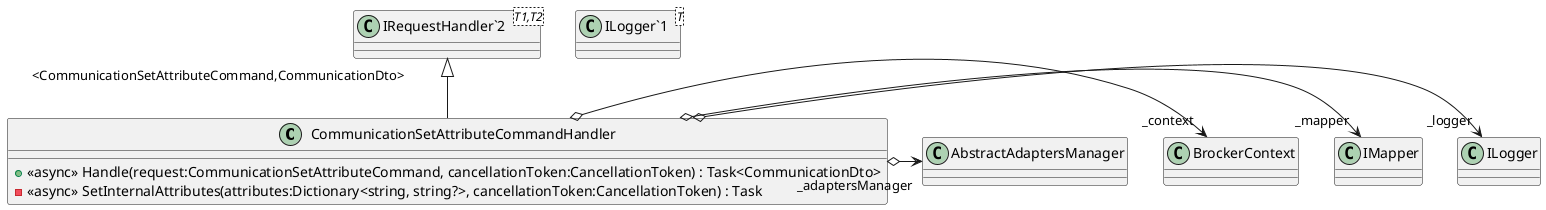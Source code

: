 @startuml
class CommunicationSetAttributeCommandHandler {
    + <<async>> Handle(request:CommunicationSetAttributeCommand, cancellationToken:CancellationToken) : Task<CommunicationDto>
    - <<async>> SetInternalAttributes(attributes:Dictionary<string, string?>, cancellationToken:CancellationToken) : Task
}
class "ILogger`1"<T> {
}
class "IRequestHandler`2"<T1,T2> {
}
"IRequestHandler`2" "<CommunicationSetAttributeCommand,CommunicationDto>" <|-- CommunicationSetAttributeCommandHandler
CommunicationSetAttributeCommandHandler o-> "_logger" ILogger
CommunicationSetAttributeCommandHandler o-> "_mapper" IMapper
CommunicationSetAttributeCommandHandler o-> "_context" BrockerContext
CommunicationSetAttributeCommandHandler o-> "_adaptersManager" AbstractAdaptersManager
@enduml
